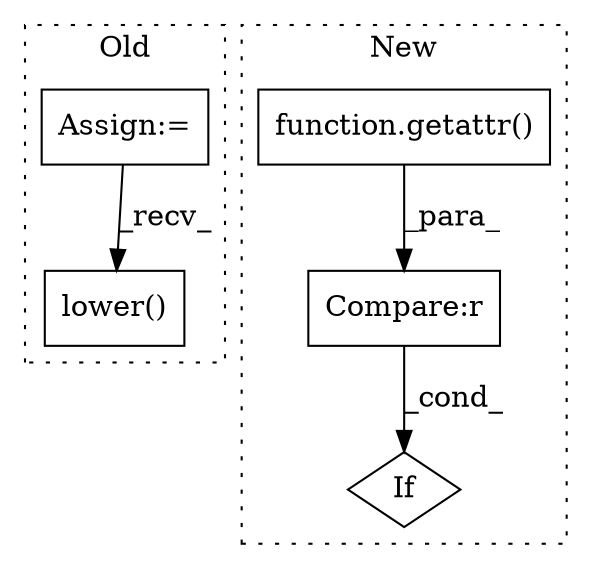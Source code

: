 digraph G {
subgraph cluster0 {
1 [label="lower()" a="75" s="6283" l="15" shape="box"];
5 [label="Assign:=" a="68" s="6212" l="3" shape="box"];
label = "Old";
style="dotted";
}
subgraph cluster1 {
2 [label="function.getattr()" a="75" s="6830,6851" l="8,1" shape="box"];
3 [label="If" a="96" s="6827" l="3" shape="diamond"];
4 [label="Compare:r" a="40" s="6830" l="31" shape="box"];
label = "New";
style="dotted";
}
2 -> 4 [label="_para_"];
4 -> 3 [label="_cond_"];
5 -> 1 [label="_recv_"];
}